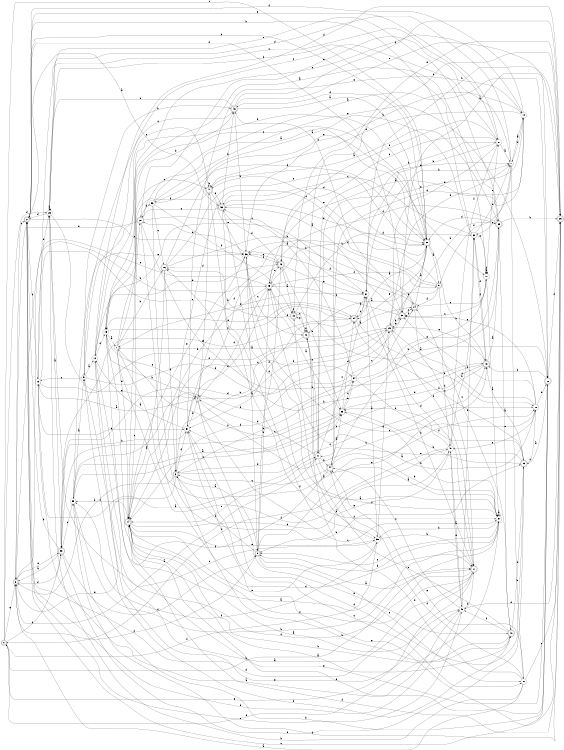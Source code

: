 digraph n45_2 {
__start0 [label="" shape="none"];

rankdir=LR;
size="8,5";

s0 [style="rounded,filled", color="black", fillcolor="white" shape="doublecircle", label="0"];
s1 [style="filled", color="black", fillcolor="white" shape="circle", label="1"];
s2 [style="rounded,filled", color="black", fillcolor="white" shape="doublecircle", label="2"];
s3 [style="rounded,filled", color="black", fillcolor="white" shape="doublecircle", label="3"];
s4 [style="filled", color="black", fillcolor="white" shape="circle", label="4"];
s5 [style="filled", color="black", fillcolor="white" shape="circle", label="5"];
s6 [style="rounded,filled", color="black", fillcolor="white" shape="doublecircle", label="6"];
s7 [style="filled", color="black", fillcolor="white" shape="circle", label="7"];
s8 [style="rounded,filled", color="black", fillcolor="white" shape="doublecircle", label="8"];
s9 [style="rounded,filled", color="black", fillcolor="white" shape="doublecircle", label="9"];
s10 [style="filled", color="black", fillcolor="white" shape="circle", label="10"];
s11 [style="filled", color="black", fillcolor="white" shape="circle", label="11"];
s12 [style="filled", color="black", fillcolor="white" shape="circle", label="12"];
s13 [style="rounded,filled", color="black", fillcolor="white" shape="doublecircle", label="13"];
s14 [style="rounded,filled", color="black", fillcolor="white" shape="doublecircle", label="14"];
s15 [style="filled", color="black", fillcolor="white" shape="circle", label="15"];
s16 [style="rounded,filled", color="black", fillcolor="white" shape="doublecircle", label="16"];
s17 [style="rounded,filled", color="black", fillcolor="white" shape="doublecircle", label="17"];
s18 [style="filled", color="black", fillcolor="white" shape="circle", label="18"];
s19 [style="rounded,filled", color="black", fillcolor="white" shape="doublecircle", label="19"];
s20 [style="filled", color="black", fillcolor="white" shape="circle", label="20"];
s21 [style="filled", color="black", fillcolor="white" shape="circle", label="21"];
s22 [style="rounded,filled", color="black", fillcolor="white" shape="doublecircle", label="22"];
s23 [style="rounded,filled", color="black", fillcolor="white" shape="doublecircle", label="23"];
s24 [style="rounded,filled", color="black", fillcolor="white" shape="doublecircle", label="24"];
s25 [style="filled", color="black", fillcolor="white" shape="circle", label="25"];
s26 [style="rounded,filled", color="black", fillcolor="white" shape="doublecircle", label="26"];
s27 [style="filled", color="black", fillcolor="white" shape="circle", label="27"];
s28 [style="rounded,filled", color="black", fillcolor="white" shape="doublecircle", label="28"];
s29 [style="rounded,filled", color="black", fillcolor="white" shape="doublecircle", label="29"];
s30 [style="rounded,filled", color="black", fillcolor="white" shape="doublecircle", label="30"];
s31 [style="filled", color="black", fillcolor="white" shape="circle", label="31"];
s32 [style="filled", color="black", fillcolor="white" shape="circle", label="32"];
s33 [style="filled", color="black", fillcolor="white" shape="circle", label="33"];
s34 [style="filled", color="black", fillcolor="white" shape="circle", label="34"];
s35 [style="filled", color="black", fillcolor="white" shape="circle", label="35"];
s36 [style="filled", color="black", fillcolor="white" shape="circle", label="36"];
s37 [style="filled", color="black", fillcolor="white" shape="circle", label="37"];
s38 [style="rounded,filled", color="black", fillcolor="white" shape="doublecircle", label="38"];
s39 [style="rounded,filled", color="black", fillcolor="white" shape="doublecircle", label="39"];
s40 [style="rounded,filled", color="black", fillcolor="white" shape="doublecircle", label="40"];
s41 [style="rounded,filled", color="black", fillcolor="white" shape="doublecircle", label="41"];
s42 [style="rounded,filled", color="black", fillcolor="white" shape="doublecircle", label="42"];
s43 [style="rounded,filled", color="black", fillcolor="white" shape="doublecircle", label="43"];
s44 [style="rounded,filled", color="black", fillcolor="white" shape="doublecircle", label="44"];
s45 [style="filled", color="black", fillcolor="white" shape="circle", label="45"];
s46 [style="rounded,filled", color="black", fillcolor="white" shape="doublecircle", label="46"];
s47 [style="filled", color="black", fillcolor="white" shape="circle", label="47"];
s48 [style="filled", color="black", fillcolor="white" shape="circle", label="48"];
s49 [style="filled", color="black", fillcolor="white" shape="circle", label="49"];
s50 [style="rounded,filled", color="black", fillcolor="white" shape="doublecircle", label="50"];
s51 [style="filled", color="black", fillcolor="white" shape="circle", label="51"];
s52 [style="rounded,filled", color="black", fillcolor="white" shape="doublecircle", label="52"];
s53 [style="filled", color="black", fillcolor="white" shape="circle", label="53"];
s54 [style="rounded,filled", color="black", fillcolor="white" shape="doublecircle", label="54"];
s55 [style="filled", color="black", fillcolor="white" shape="circle", label="55"];
s0 -> s30 [label="a"];
s0 -> s31 [label="b"];
s0 -> s50 [label="c"];
s0 -> s25 [label="d"];
s0 -> s6 [label="e"];
s0 -> s35 [label="f"];
s1 -> s20 [label="a"];
s1 -> s16 [label="b"];
s1 -> s41 [label="c"];
s1 -> s46 [label="d"];
s1 -> s14 [label="e"];
s1 -> s48 [label="f"];
s2 -> s52 [label="a"];
s2 -> s30 [label="b"];
s2 -> s36 [label="c"];
s2 -> s38 [label="d"];
s2 -> s49 [label="e"];
s2 -> s18 [label="f"];
s3 -> s8 [label="a"];
s3 -> s6 [label="b"];
s3 -> s13 [label="c"];
s3 -> s33 [label="d"];
s3 -> s6 [label="e"];
s3 -> s51 [label="f"];
s4 -> s18 [label="a"];
s4 -> s20 [label="b"];
s4 -> s31 [label="c"];
s4 -> s41 [label="d"];
s4 -> s40 [label="e"];
s4 -> s29 [label="f"];
s5 -> s12 [label="a"];
s5 -> s46 [label="b"];
s5 -> s18 [label="c"];
s5 -> s34 [label="d"];
s5 -> s41 [label="e"];
s5 -> s40 [label="f"];
s6 -> s47 [label="a"];
s6 -> s45 [label="b"];
s6 -> s2 [label="c"];
s6 -> s50 [label="d"];
s6 -> s50 [label="e"];
s6 -> s8 [label="f"];
s7 -> s10 [label="a"];
s7 -> s21 [label="b"];
s7 -> s32 [label="c"];
s7 -> s25 [label="d"];
s7 -> s28 [label="e"];
s7 -> s9 [label="f"];
s8 -> s17 [label="a"];
s8 -> s45 [label="b"];
s8 -> s21 [label="c"];
s8 -> s43 [label="d"];
s8 -> s13 [label="e"];
s8 -> s3 [label="f"];
s9 -> s42 [label="a"];
s9 -> s36 [label="b"];
s9 -> s3 [label="c"];
s9 -> s48 [label="d"];
s9 -> s41 [label="e"];
s9 -> s24 [label="f"];
s10 -> s45 [label="a"];
s10 -> s7 [label="b"];
s10 -> s15 [label="c"];
s10 -> s41 [label="d"];
s10 -> s47 [label="e"];
s10 -> s2 [label="f"];
s11 -> s31 [label="a"];
s11 -> s44 [label="b"];
s11 -> s38 [label="c"];
s11 -> s11 [label="d"];
s11 -> s27 [label="e"];
s11 -> s11 [label="f"];
s12 -> s17 [label="a"];
s12 -> s30 [label="b"];
s12 -> s27 [label="c"];
s12 -> s26 [label="d"];
s12 -> s49 [label="e"];
s12 -> s15 [label="f"];
s13 -> s39 [label="a"];
s13 -> s16 [label="b"];
s13 -> s51 [label="c"];
s13 -> s33 [label="d"];
s13 -> s29 [label="e"];
s13 -> s32 [label="f"];
s14 -> s49 [label="a"];
s14 -> s40 [label="b"];
s14 -> s28 [label="c"];
s14 -> s48 [label="d"];
s14 -> s35 [label="e"];
s14 -> s55 [label="f"];
s15 -> s1 [label="a"];
s15 -> s4 [label="b"];
s15 -> s4 [label="c"];
s15 -> s43 [label="d"];
s15 -> s22 [label="e"];
s15 -> s54 [label="f"];
s16 -> s14 [label="a"];
s16 -> s24 [label="b"];
s16 -> s30 [label="c"];
s16 -> s36 [label="d"];
s16 -> s11 [label="e"];
s16 -> s3 [label="f"];
s17 -> s5 [label="a"];
s17 -> s37 [label="b"];
s17 -> s12 [label="c"];
s17 -> s2 [label="d"];
s17 -> s0 [label="e"];
s17 -> s14 [label="f"];
s18 -> s47 [label="a"];
s18 -> s25 [label="b"];
s18 -> s54 [label="c"];
s18 -> s51 [label="d"];
s18 -> s39 [label="e"];
s18 -> s29 [label="f"];
s19 -> s22 [label="a"];
s19 -> s16 [label="b"];
s19 -> s42 [label="c"];
s19 -> s32 [label="d"];
s19 -> s26 [label="e"];
s19 -> s19 [label="f"];
s20 -> s45 [label="a"];
s20 -> s29 [label="b"];
s20 -> s48 [label="c"];
s20 -> s22 [label="d"];
s20 -> s38 [label="e"];
s20 -> s38 [label="f"];
s21 -> s6 [label="a"];
s21 -> s25 [label="b"];
s21 -> s26 [label="c"];
s21 -> s42 [label="d"];
s21 -> s44 [label="e"];
s21 -> s44 [label="f"];
s22 -> s23 [label="a"];
s22 -> s55 [label="b"];
s22 -> s2 [label="c"];
s22 -> s26 [label="d"];
s22 -> s14 [label="e"];
s22 -> s13 [label="f"];
s23 -> s13 [label="a"];
s23 -> s33 [label="b"];
s23 -> s20 [label="c"];
s23 -> s51 [label="d"];
s23 -> s47 [label="e"];
s23 -> s54 [label="f"];
s24 -> s30 [label="a"];
s24 -> s4 [label="b"];
s24 -> s17 [label="c"];
s24 -> s36 [label="d"];
s24 -> s11 [label="e"];
s24 -> s38 [label="f"];
s25 -> s50 [label="a"];
s25 -> s25 [label="b"];
s25 -> s27 [label="c"];
s25 -> s2 [label="d"];
s25 -> s4 [label="e"];
s25 -> s11 [label="f"];
s26 -> s38 [label="a"];
s26 -> s37 [label="b"];
s26 -> s42 [label="c"];
s26 -> s49 [label="d"];
s26 -> s51 [label="e"];
s26 -> s14 [label="f"];
s27 -> s7 [label="a"];
s27 -> s37 [label="b"];
s27 -> s43 [label="c"];
s27 -> s29 [label="d"];
s27 -> s2 [label="e"];
s27 -> s43 [label="f"];
s28 -> s30 [label="a"];
s28 -> s13 [label="b"];
s28 -> s37 [label="c"];
s28 -> s17 [label="d"];
s28 -> s6 [label="e"];
s28 -> s53 [label="f"];
s29 -> s1 [label="a"];
s29 -> s38 [label="b"];
s29 -> s14 [label="c"];
s29 -> s7 [label="d"];
s29 -> s30 [label="e"];
s29 -> s17 [label="f"];
s30 -> s9 [label="a"];
s30 -> s13 [label="b"];
s30 -> s15 [label="c"];
s30 -> s45 [label="d"];
s30 -> s54 [label="e"];
s30 -> s46 [label="f"];
s31 -> s31 [label="a"];
s31 -> s35 [label="b"];
s31 -> s8 [label="c"];
s31 -> s8 [label="d"];
s31 -> s0 [label="e"];
s31 -> s36 [label="f"];
s32 -> s53 [label="a"];
s32 -> s2 [label="b"];
s32 -> s52 [label="c"];
s32 -> s7 [label="d"];
s32 -> s11 [label="e"];
s32 -> s13 [label="f"];
s33 -> s55 [label="a"];
s33 -> s31 [label="b"];
s33 -> s34 [label="c"];
s33 -> s54 [label="d"];
s33 -> s34 [label="e"];
s33 -> s1 [label="f"];
s34 -> s52 [label="a"];
s34 -> s3 [label="b"];
s34 -> s29 [label="c"];
s34 -> s14 [label="d"];
s34 -> s39 [label="e"];
s34 -> s23 [label="f"];
s35 -> s19 [label="a"];
s35 -> s17 [label="b"];
s35 -> s25 [label="c"];
s35 -> s29 [label="d"];
s35 -> s14 [label="e"];
s35 -> s55 [label="f"];
s36 -> s8 [label="a"];
s36 -> s10 [label="b"];
s36 -> s20 [label="c"];
s36 -> s28 [label="d"];
s36 -> s14 [label="e"];
s36 -> s43 [label="f"];
s37 -> s35 [label="a"];
s37 -> s7 [label="b"];
s37 -> s54 [label="c"];
s37 -> s17 [label="d"];
s37 -> s12 [label="e"];
s37 -> s1 [label="f"];
s38 -> s52 [label="a"];
s38 -> s39 [label="b"];
s38 -> s24 [label="c"];
s38 -> s46 [label="d"];
s38 -> s29 [label="e"];
s38 -> s45 [label="f"];
s39 -> s15 [label="a"];
s39 -> s26 [label="b"];
s39 -> s50 [label="c"];
s39 -> s30 [label="d"];
s39 -> s40 [label="e"];
s39 -> s45 [label="f"];
s40 -> s14 [label="a"];
s40 -> s3 [label="b"];
s40 -> s24 [label="c"];
s40 -> s23 [label="d"];
s40 -> s42 [label="e"];
s40 -> s49 [label="f"];
s41 -> s39 [label="a"];
s41 -> s41 [label="b"];
s41 -> s42 [label="c"];
s41 -> s31 [label="d"];
s41 -> s52 [label="e"];
s41 -> s14 [label="f"];
s42 -> s24 [label="a"];
s42 -> s3 [label="b"];
s42 -> s47 [label="c"];
s42 -> s45 [label="d"];
s42 -> s19 [label="e"];
s42 -> s42 [label="f"];
s43 -> s19 [label="a"];
s43 -> s33 [label="b"];
s43 -> s36 [label="c"];
s43 -> s52 [label="d"];
s43 -> s37 [label="e"];
s43 -> s51 [label="f"];
s44 -> s33 [label="a"];
s44 -> s31 [label="b"];
s44 -> s3 [label="c"];
s44 -> s10 [label="d"];
s44 -> s7 [label="e"];
s44 -> s15 [label="f"];
s45 -> s33 [label="a"];
s45 -> s14 [label="b"];
s45 -> s43 [label="c"];
s45 -> s4 [label="d"];
s45 -> s6 [label="e"];
s45 -> s9 [label="f"];
s46 -> s30 [label="a"];
s46 -> s36 [label="b"];
s46 -> s5 [label="c"];
s46 -> s25 [label="d"];
s46 -> s22 [label="e"];
s46 -> s26 [label="f"];
s47 -> s31 [label="a"];
s47 -> s44 [label="b"];
s47 -> s37 [label="c"];
s47 -> s4 [label="d"];
s47 -> s14 [label="e"];
s47 -> s27 [label="f"];
s48 -> s49 [label="a"];
s48 -> s33 [label="b"];
s48 -> s32 [label="c"];
s48 -> s0 [label="d"];
s48 -> s8 [label="e"];
s48 -> s27 [label="f"];
s49 -> s18 [label="a"];
s49 -> s32 [label="b"];
s49 -> s44 [label="c"];
s49 -> s17 [label="d"];
s49 -> s48 [label="e"];
s49 -> s2 [label="f"];
s50 -> s6 [label="a"];
s50 -> s2 [label="b"];
s50 -> s55 [label="c"];
s50 -> s38 [label="d"];
s50 -> s23 [label="e"];
s50 -> s8 [label="f"];
s51 -> s12 [label="a"];
s51 -> s50 [label="b"];
s51 -> s21 [label="c"];
s51 -> s4 [label="d"];
s51 -> s10 [label="e"];
s51 -> s45 [label="f"];
s52 -> s31 [label="a"];
s52 -> s46 [label="b"];
s52 -> s28 [label="c"];
s52 -> s30 [label="d"];
s52 -> s30 [label="e"];
s52 -> s35 [label="f"];
s53 -> s22 [label="a"];
s53 -> s23 [label="b"];
s53 -> s16 [label="c"];
s53 -> s30 [label="d"];
s53 -> s22 [label="e"];
s53 -> s19 [label="f"];
s54 -> s30 [label="a"];
s54 -> s20 [label="b"];
s54 -> s50 [label="c"];
s54 -> s37 [label="d"];
s54 -> s15 [label="e"];
s54 -> s51 [label="f"];
s55 -> s5 [label="a"];
s55 -> s31 [label="b"];
s55 -> s33 [label="c"];
s55 -> s24 [label="d"];
s55 -> s36 [label="e"];
s55 -> s26 [label="f"];

}